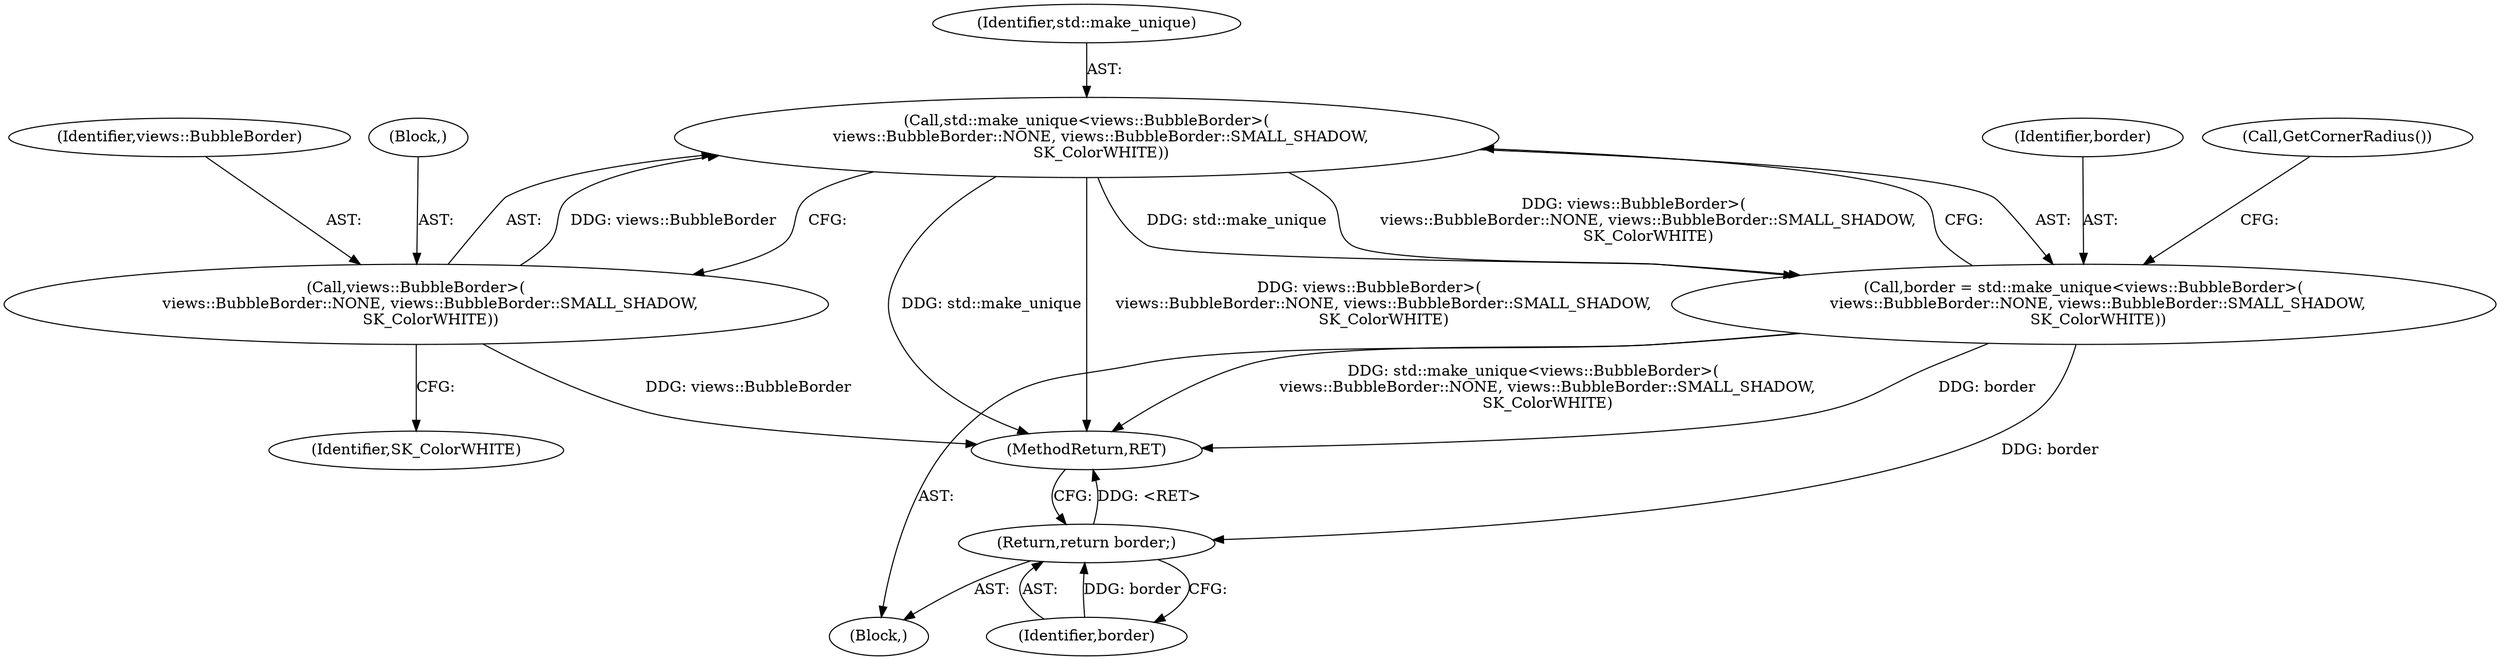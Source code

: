 digraph "1_Chrome_f2d26633cbd50735ac2af30436888b71ac0abad3_1@del" {
"1000105" [label="(Call,std::make_unique<views::BubbleBorder>(\n      views::BubbleBorder::NONE, views::BubbleBorder::SMALL_SHADOW,\n      SK_ColorWHITE))"];
"1000107" [label="(Call,views::BubbleBorder>(\n      views::BubbleBorder::NONE, views::BubbleBorder::SMALL_SHADOW,\n      SK_ColorWHITE))"];
"1000103" [label="(Call,border = std::make_unique<views::BubbleBorder>(\n      views::BubbleBorder::NONE, views::BubbleBorder::SMALL_SHADOW,\n      SK_ColorWHITE))"];
"1000119" [label="(Return,return border;)"];
"1000115" [label="(Call,GetCornerRadius())"];
"1000120" [label="(Identifier,border)"];
"1000105" [label="(Call,std::make_unique<views::BubbleBorder>(\n      views::BubbleBorder::NONE, views::BubbleBorder::SMALL_SHADOW,\n      SK_ColorWHITE))"];
"1000107" [label="(Call,views::BubbleBorder>(\n      views::BubbleBorder::NONE, views::BubbleBorder::SMALL_SHADOW,\n      SK_ColorWHITE))"];
"1000106" [label="(Identifier,std::make_unique)"];
"1000103" [label="(Call,border = std::make_unique<views::BubbleBorder>(\n      views::BubbleBorder::NONE, views::BubbleBorder::SMALL_SHADOW,\n      SK_ColorWHITE))"];
"1000108" [label="(Identifier,views::BubbleBorder)"];
"1000104" [label="(Identifier,border)"];
"1000119" [label="(Return,return border;)"];
"1000113" [label="(Identifier,SK_ColorWHITE)"];
"1000121" [label="(MethodReturn,RET)"];
"1000109" [label="(Block,)"];
"1000101" [label="(Block,)"];
"1000105" -> "1000103"  [label="AST: "];
"1000105" -> "1000107"  [label="CFG: "];
"1000106" -> "1000105"  [label="AST: "];
"1000107" -> "1000105"  [label="AST: "];
"1000103" -> "1000105"  [label="CFG: "];
"1000105" -> "1000121"  [label="DDG: views::BubbleBorder>(\n      views::BubbleBorder::NONE, views::BubbleBorder::SMALL_SHADOW,\n      SK_ColorWHITE)"];
"1000105" -> "1000121"  [label="DDG: std::make_unique"];
"1000105" -> "1000103"  [label="DDG: std::make_unique"];
"1000105" -> "1000103"  [label="DDG: views::BubbleBorder>(\n      views::BubbleBorder::NONE, views::BubbleBorder::SMALL_SHADOW,\n      SK_ColorWHITE)"];
"1000107" -> "1000105"  [label="DDG: views::BubbleBorder"];
"1000107" -> "1000113"  [label="CFG: "];
"1000108" -> "1000107"  [label="AST: "];
"1000109" -> "1000107"  [label="AST: "];
"1000107" -> "1000121"  [label="DDG: views::BubbleBorder"];
"1000103" -> "1000101"  [label="AST: "];
"1000104" -> "1000103"  [label="AST: "];
"1000115" -> "1000103"  [label="CFG: "];
"1000103" -> "1000121"  [label="DDG: border"];
"1000103" -> "1000121"  [label="DDG: std::make_unique<views::BubbleBorder>(\n      views::BubbleBorder::NONE, views::BubbleBorder::SMALL_SHADOW,\n      SK_ColorWHITE)"];
"1000103" -> "1000119"  [label="DDG: border"];
"1000119" -> "1000101"  [label="AST: "];
"1000119" -> "1000120"  [label="CFG: "];
"1000120" -> "1000119"  [label="AST: "];
"1000121" -> "1000119"  [label="CFG: "];
"1000119" -> "1000121"  [label="DDG: <RET>"];
"1000120" -> "1000119"  [label="DDG: border"];
}
